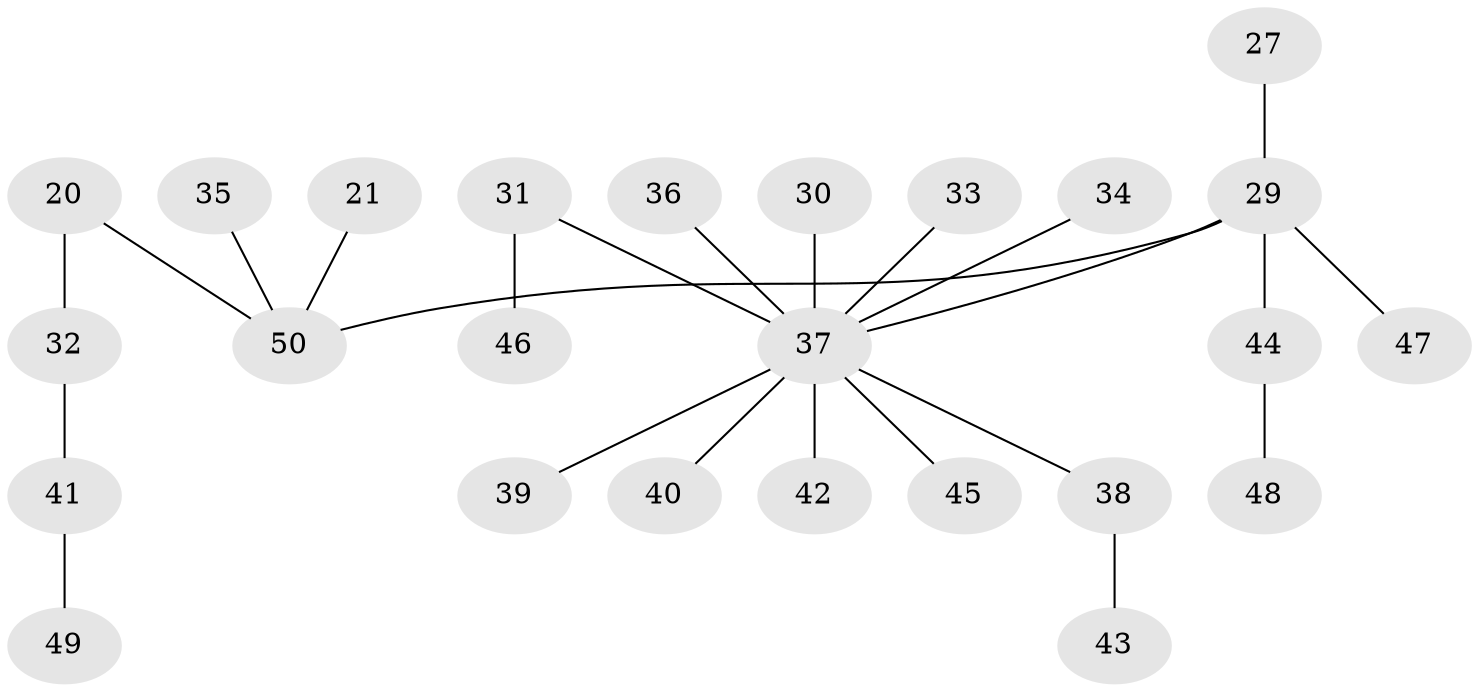 // original degree distribution, {5: 0.08, 4: 0.08, 2: 0.32, 1: 0.48, 3: 0.04}
// Generated by graph-tools (version 1.1) at 2025/53/03/09/25 04:53:52]
// undirected, 25 vertices, 24 edges
graph export_dot {
graph [start="1"]
  node [color=gray90,style=filled];
  20;
  21;
  27;
  29 [super="+8+19"];
  30;
  31;
  32;
  33;
  34;
  35;
  36;
  37 [super="+17+22+23+24+25+26+28"];
  38;
  39;
  40;
  41;
  42;
  43;
  44;
  45;
  46;
  47;
  48;
  49;
  50 [super="+18"];
  20 -- 32;
  20 -- 50;
  21 -- 50;
  27 -- 29;
  29 -- 47;
  29 -- 44;
  29 -- 37;
  29 -- 50;
  30 -- 37;
  31 -- 46;
  31 -- 37;
  32 -- 41;
  33 -- 37;
  34 -- 37;
  35 -- 50;
  36 -- 37;
  37 -- 40;
  37 -- 39;
  37 -- 42;
  37 -- 45;
  37 -- 38;
  38 -- 43;
  41 -- 49;
  44 -- 48;
}
